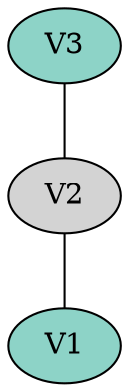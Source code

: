 graph colored {
node [style=filled colorscheme="set312"];
V2--V1;
V3--V2;
V1[fillcolor="1"];
V3[fillcolor="1"];
}